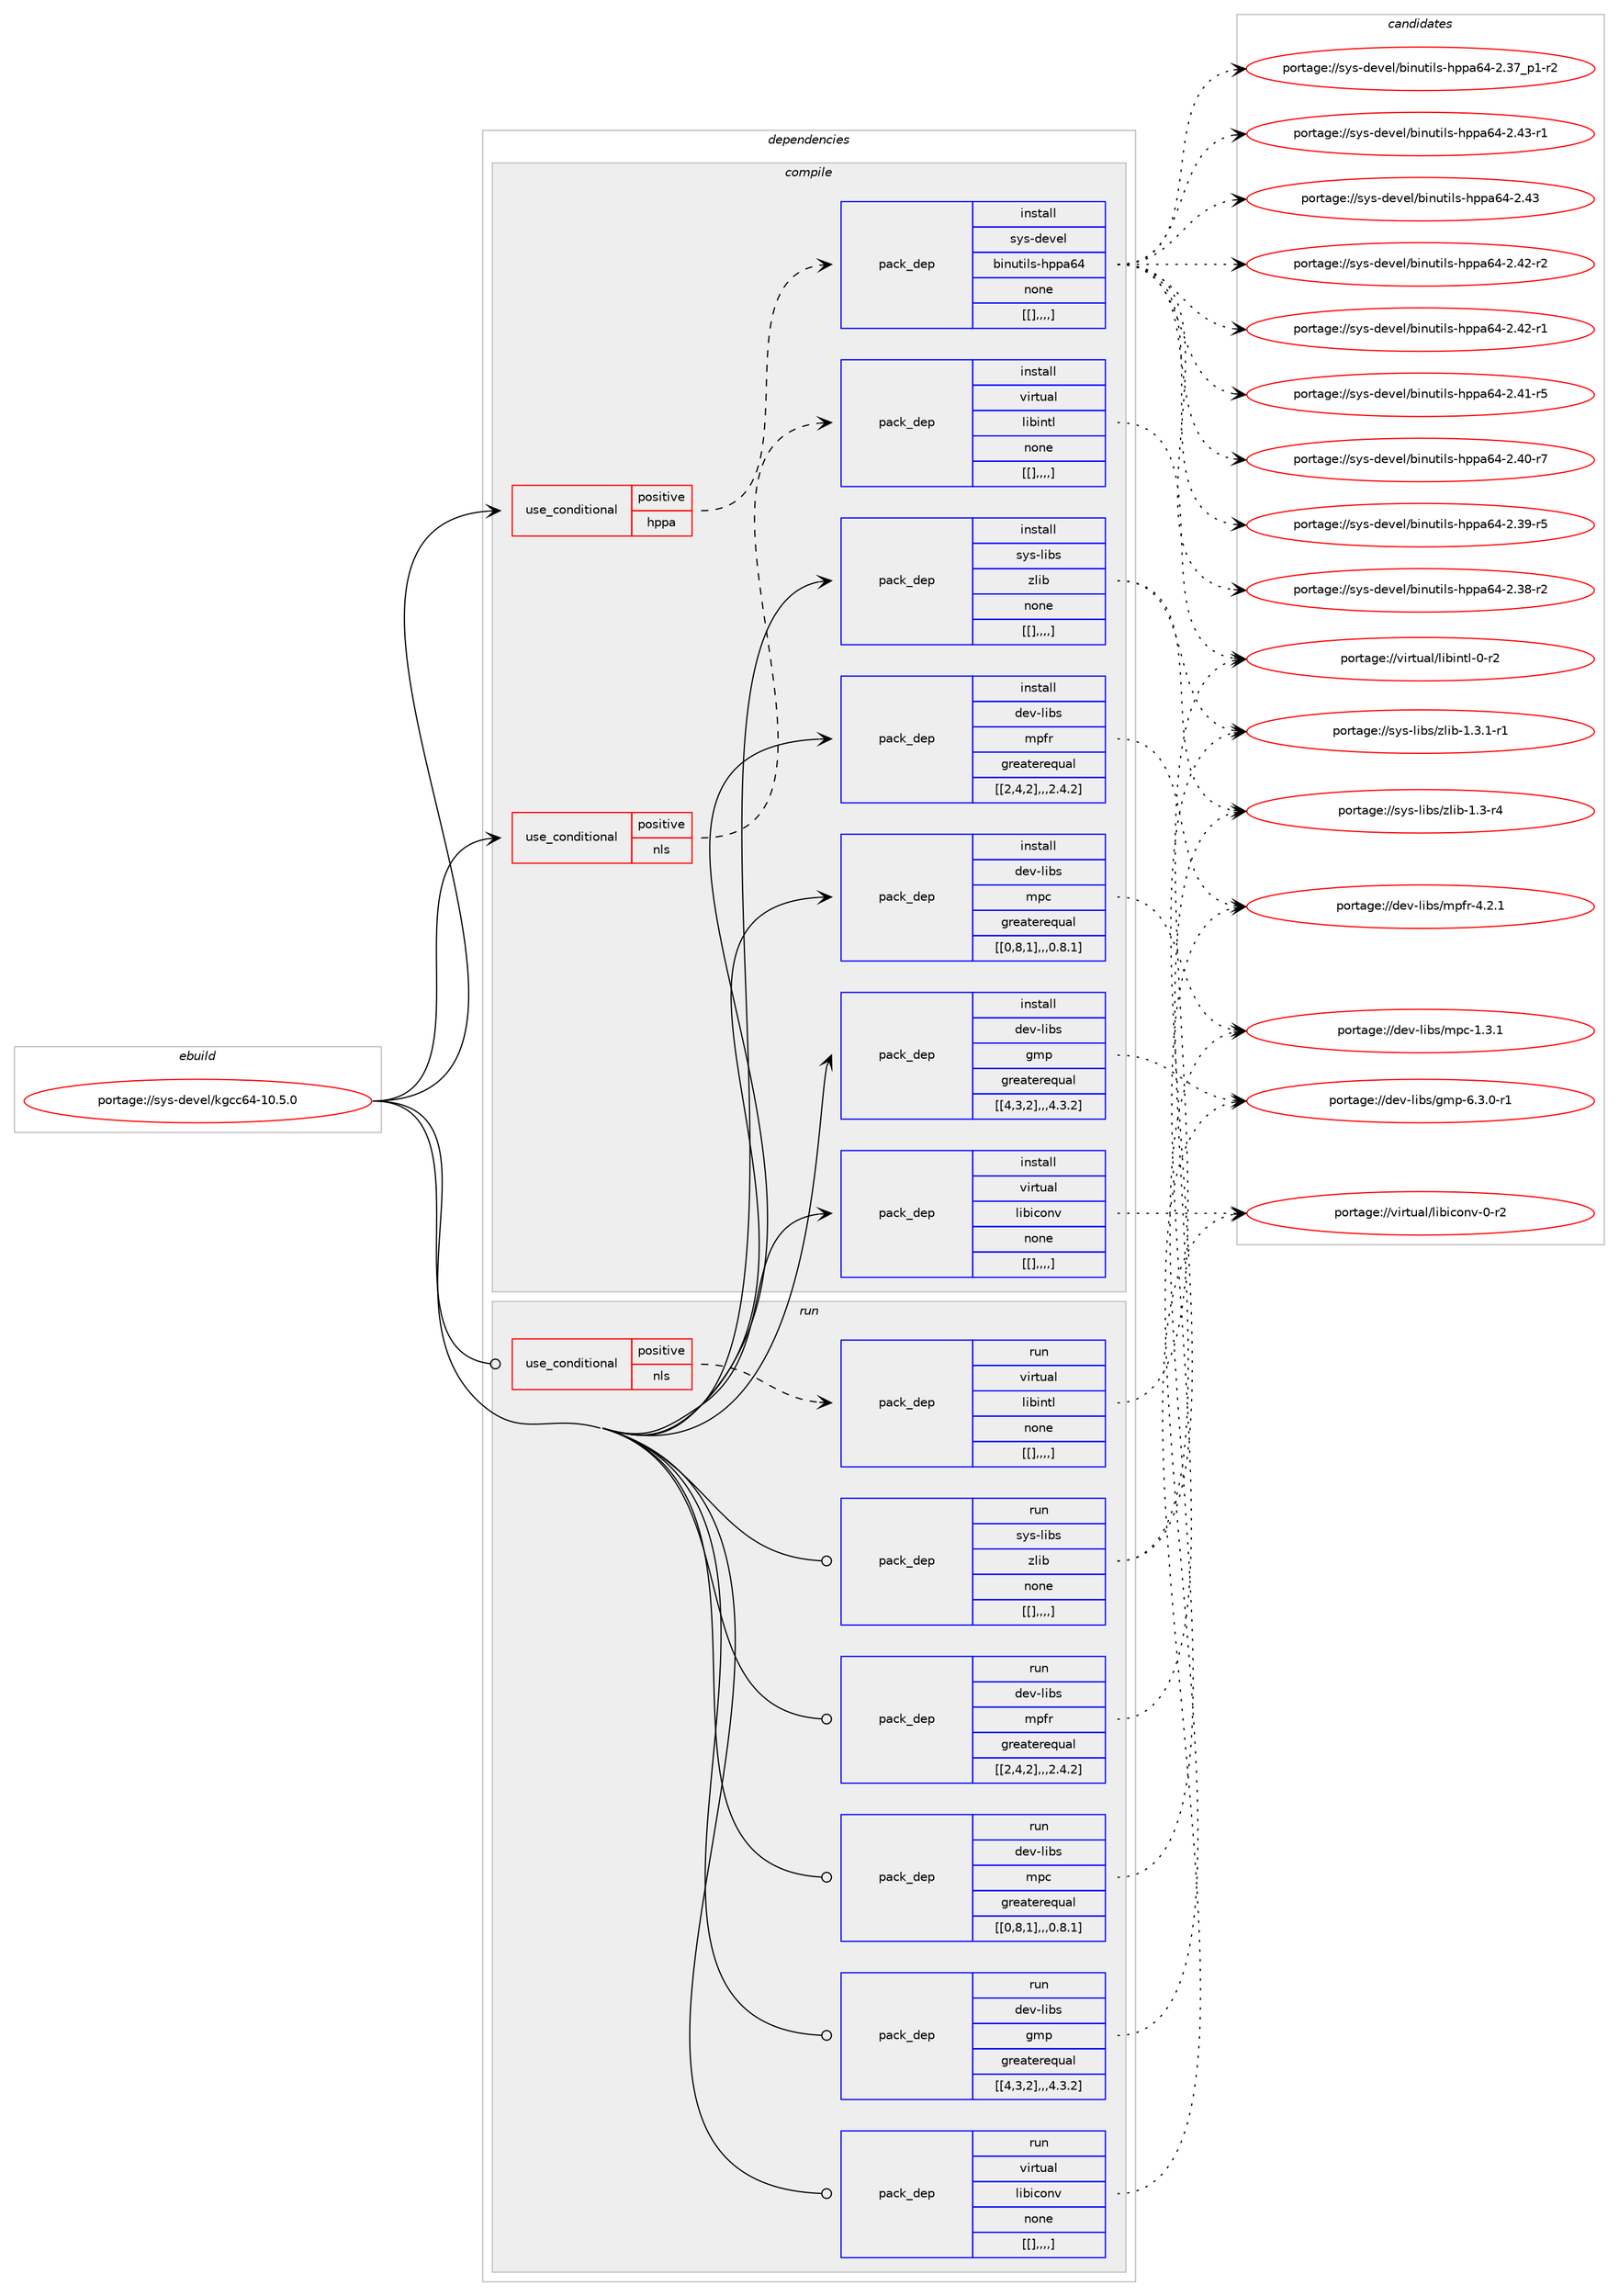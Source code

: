 digraph prolog {

# *************
# Graph options
# *************

newrank=true;
concentrate=true;
compound=true;
graph [rankdir=LR,fontname=Helvetica,fontsize=10,ranksep=1.5];#, ranksep=2.5, nodesep=0.2];
edge  [arrowhead=vee];
node  [fontname=Helvetica,fontsize=10];

# **********
# The ebuild
# **********

subgraph cluster_leftcol {
color=gray;
label=<<i>ebuild</i>>;
id [label="portage://sys-devel/kgcc64-10.5.0", color=red, width=4, href="../sys-devel/kgcc64-10.5.0.svg"];
}

# ****************
# The dependencies
# ****************

subgraph cluster_midcol {
color=gray;
label=<<i>dependencies</i>>;
subgraph cluster_compile {
fillcolor="#eeeeee";
style=filled;
label=<<i>compile</i>>;
subgraph cond120129 {
dependency452212 [label=<<TABLE BORDER="0" CELLBORDER="1" CELLSPACING="0" CELLPADDING="4"><TR><TD ROWSPAN="3" CELLPADDING="10">use_conditional</TD></TR><TR><TD>positive</TD></TR><TR><TD>hppa</TD></TR></TABLE>>, shape=none, color=red];
subgraph pack328998 {
dependency452213 [label=<<TABLE BORDER="0" CELLBORDER="1" CELLSPACING="0" CELLPADDING="4" WIDTH="220"><TR><TD ROWSPAN="6" CELLPADDING="30">pack_dep</TD></TR><TR><TD WIDTH="110">install</TD></TR><TR><TD>sys-devel</TD></TR><TR><TD>binutils-hppa64</TD></TR><TR><TD>none</TD></TR><TR><TD>[[],,,,]</TD></TR></TABLE>>, shape=none, color=blue];
}
dependency452212:e -> dependency452213:w [weight=20,style="dashed",arrowhead="vee"];
}
id:e -> dependency452212:w [weight=20,style="solid",arrowhead="vee"];
subgraph cond120130 {
dependency452214 [label=<<TABLE BORDER="0" CELLBORDER="1" CELLSPACING="0" CELLPADDING="4"><TR><TD ROWSPAN="3" CELLPADDING="10">use_conditional</TD></TR><TR><TD>positive</TD></TR><TR><TD>nls</TD></TR></TABLE>>, shape=none, color=red];
subgraph pack328999 {
dependency452215 [label=<<TABLE BORDER="0" CELLBORDER="1" CELLSPACING="0" CELLPADDING="4" WIDTH="220"><TR><TD ROWSPAN="6" CELLPADDING="30">pack_dep</TD></TR><TR><TD WIDTH="110">install</TD></TR><TR><TD>virtual</TD></TR><TR><TD>libintl</TD></TR><TR><TD>none</TD></TR><TR><TD>[[],,,,]</TD></TR></TABLE>>, shape=none, color=blue];
}
dependency452214:e -> dependency452215:w [weight=20,style="dashed",arrowhead="vee"];
}
id:e -> dependency452214:w [weight=20,style="solid",arrowhead="vee"];
subgraph pack329000 {
dependency452216 [label=<<TABLE BORDER="0" CELLBORDER="1" CELLSPACING="0" CELLPADDING="4" WIDTH="220"><TR><TD ROWSPAN="6" CELLPADDING="30">pack_dep</TD></TR><TR><TD WIDTH="110">install</TD></TR><TR><TD>dev-libs</TD></TR><TR><TD>gmp</TD></TR><TR><TD>greaterequal</TD></TR><TR><TD>[[4,3,2],,,4.3.2]</TD></TR></TABLE>>, shape=none, color=blue];
}
id:e -> dependency452216:w [weight=20,style="solid",arrowhead="vee"];
subgraph pack329001 {
dependency452217 [label=<<TABLE BORDER="0" CELLBORDER="1" CELLSPACING="0" CELLPADDING="4" WIDTH="220"><TR><TD ROWSPAN="6" CELLPADDING="30">pack_dep</TD></TR><TR><TD WIDTH="110">install</TD></TR><TR><TD>dev-libs</TD></TR><TR><TD>mpc</TD></TR><TR><TD>greaterequal</TD></TR><TR><TD>[[0,8,1],,,0.8.1]</TD></TR></TABLE>>, shape=none, color=blue];
}
id:e -> dependency452217:w [weight=20,style="solid",arrowhead="vee"];
subgraph pack329002 {
dependency452218 [label=<<TABLE BORDER="0" CELLBORDER="1" CELLSPACING="0" CELLPADDING="4" WIDTH="220"><TR><TD ROWSPAN="6" CELLPADDING="30">pack_dep</TD></TR><TR><TD WIDTH="110">install</TD></TR><TR><TD>dev-libs</TD></TR><TR><TD>mpfr</TD></TR><TR><TD>greaterequal</TD></TR><TR><TD>[[2,4,2],,,2.4.2]</TD></TR></TABLE>>, shape=none, color=blue];
}
id:e -> dependency452218:w [weight=20,style="solid",arrowhead="vee"];
subgraph pack329003 {
dependency452219 [label=<<TABLE BORDER="0" CELLBORDER="1" CELLSPACING="0" CELLPADDING="4" WIDTH="220"><TR><TD ROWSPAN="6" CELLPADDING="30">pack_dep</TD></TR><TR><TD WIDTH="110">install</TD></TR><TR><TD>sys-libs</TD></TR><TR><TD>zlib</TD></TR><TR><TD>none</TD></TR><TR><TD>[[],,,,]</TD></TR></TABLE>>, shape=none, color=blue];
}
id:e -> dependency452219:w [weight=20,style="solid",arrowhead="vee"];
subgraph pack329004 {
dependency452220 [label=<<TABLE BORDER="0" CELLBORDER="1" CELLSPACING="0" CELLPADDING="4" WIDTH="220"><TR><TD ROWSPAN="6" CELLPADDING="30">pack_dep</TD></TR><TR><TD WIDTH="110">install</TD></TR><TR><TD>virtual</TD></TR><TR><TD>libiconv</TD></TR><TR><TD>none</TD></TR><TR><TD>[[],,,,]</TD></TR></TABLE>>, shape=none, color=blue];
}
id:e -> dependency452220:w [weight=20,style="solid",arrowhead="vee"];
}
subgraph cluster_compileandrun {
fillcolor="#eeeeee";
style=filled;
label=<<i>compile and run</i>>;
}
subgraph cluster_run {
fillcolor="#eeeeee";
style=filled;
label=<<i>run</i>>;
subgraph cond120131 {
dependency452221 [label=<<TABLE BORDER="0" CELLBORDER="1" CELLSPACING="0" CELLPADDING="4"><TR><TD ROWSPAN="3" CELLPADDING="10">use_conditional</TD></TR><TR><TD>positive</TD></TR><TR><TD>nls</TD></TR></TABLE>>, shape=none, color=red];
subgraph pack329005 {
dependency452222 [label=<<TABLE BORDER="0" CELLBORDER="1" CELLSPACING="0" CELLPADDING="4" WIDTH="220"><TR><TD ROWSPAN="6" CELLPADDING="30">pack_dep</TD></TR><TR><TD WIDTH="110">run</TD></TR><TR><TD>virtual</TD></TR><TR><TD>libintl</TD></TR><TR><TD>none</TD></TR><TR><TD>[[],,,,]</TD></TR></TABLE>>, shape=none, color=blue];
}
dependency452221:e -> dependency452222:w [weight=20,style="dashed",arrowhead="vee"];
}
id:e -> dependency452221:w [weight=20,style="solid",arrowhead="odot"];
subgraph pack329006 {
dependency452223 [label=<<TABLE BORDER="0" CELLBORDER="1" CELLSPACING="0" CELLPADDING="4" WIDTH="220"><TR><TD ROWSPAN="6" CELLPADDING="30">pack_dep</TD></TR><TR><TD WIDTH="110">run</TD></TR><TR><TD>dev-libs</TD></TR><TR><TD>gmp</TD></TR><TR><TD>greaterequal</TD></TR><TR><TD>[[4,3,2],,,4.3.2]</TD></TR></TABLE>>, shape=none, color=blue];
}
id:e -> dependency452223:w [weight=20,style="solid",arrowhead="odot"];
subgraph pack329007 {
dependency452224 [label=<<TABLE BORDER="0" CELLBORDER="1" CELLSPACING="0" CELLPADDING="4" WIDTH="220"><TR><TD ROWSPAN="6" CELLPADDING="30">pack_dep</TD></TR><TR><TD WIDTH="110">run</TD></TR><TR><TD>dev-libs</TD></TR><TR><TD>mpc</TD></TR><TR><TD>greaterequal</TD></TR><TR><TD>[[0,8,1],,,0.8.1]</TD></TR></TABLE>>, shape=none, color=blue];
}
id:e -> dependency452224:w [weight=20,style="solid",arrowhead="odot"];
subgraph pack329008 {
dependency452225 [label=<<TABLE BORDER="0" CELLBORDER="1" CELLSPACING="0" CELLPADDING="4" WIDTH="220"><TR><TD ROWSPAN="6" CELLPADDING="30">pack_dep</TD></TR><TR><TD WIDTH="110">run</TD></TR><TR><TD>dev-libs</TD></TR><TR><TD>mpfr</TD></TR><TR><TD>greaterequal</TD></TR><TR><TD>[[2,4,2],,,2.4.2]</TD></TR></TABLE>>, shape=none, color=blue];
}
id:e -> dependency452225:w [weight=20,style="solid",arrowhead="odot"];
subgraph pack329009 {
dependency452226 [label=<<TABLE BORDER="0" CELLBORDER="1" CELLSPACING="0" CELLPADDING="4" WIDTH="220"><TR><TD ROWSPAN="6" CELLPADDING="30">pack_dep</TD></TR><TR><TD WIDTH="110">run</TD></TR><TR><TD>sys-libs</TD></TR><TR><TD>zlib</TD></TR><TR><TD>none</TD></TR><TR><TD>[[],,,,]</TD></TR></TABLE>>, shape=none, color=blue];
}
id:e -> dependency452226:w [weight=20,style="solid",arrowhead="odot"];
subgraph pack329010 {
dependency452227 [label=<<TABLE BORDER="0" CELLBORDER="1" CELLSPACING="0" CELLPADDING="4" WIDTH="220"><TR><TD ROWSPAN="6" CELLPADDING="30">pack_dep</TD></TR><TR><TD WIDTH="110">run</TD></TR><TR><TD>virtual</TD></TR><TR><TD>libiconv</TD></TR><TR><TD>none</TD></TR><TR><TD>[[],,,,]</TD></TR></TABLE>>, shape=none, color=blue];
}
id:e -> dependency452227:w [weight=20,style="solid",arrowhead="odot"];
}
}

# **************
# The candidates
# **************

subgraph cluster_choices {
rank=same;
color=gray;
label=<<i>candidates</i>>;

subgraph choice328998 {
color=black;
nodesep=1;
choice1151211154510010111810110847981051101171161051081154510411211297545245504652514511449 [label="portage://sys-devel/binutils-hppa64-2.43-r1", color=red, width=4,href="../sys-devel/binutils-hppa64-2.43-r1.svg"];
choice115121115451001011181011084798105110117116105108115451041121129754524550465251 [label="portage://sys-devel/binutils-hppa64-2.43", color=red, width=4,href="../sys-devel/binutils-hppa64-2.43.svg"];
choice1151211154510010111810110847981051101171161051081154510411211297545245504652504511450 [label="portage://sys-devel/binutils-hppa64-2.42-r2", color=red, width=4,href="../sys-devel/binutils-hppa64-2.42-r2.svg"];
choice1151211154510010111810110847981051101171161051081154510411211297545245504652504511449 [label="portage://sys-devel/binutils-hppa64-2.42-r1", color=red, width=4,href="../sys-devel/binutils-hppa64-2.42-r1.svg"];
choice1151211154510010111810110847981051101171161051081154510411211297545245504652494511453 [label="portage://sys-devel/binutils-hppa64-2.41-r5", color=red, width=4,href="../sys-devel/binutils-hppa64-2.41-r5.svg"];
choice1151211154510010111810110847981051101171161051081154510411211297545245504652484511455 [label="portage://sys-devel/binutils-hppa64-2.40-r7", color=red, width=4,href="../sys-devel/binutils-hppa64-2.40-r7.svg"];
choice1151211154510010111810110847981051101171161051081154510411211297545245504651574511453 [label="portage://sys-devel/binutils-hppa64-2.39-r5", color=red, width=4,href="../sys-devel/binutils-hppa64-2.39-r5.svg"];
choice1151211154510010111810110847981051101171161051081154510411211297545245504651564511450 [label="portage://sys-devel/binutils-hppa64-2.38-r2", color=red, width=4,href="../sys-devel/binutils-hppa64-2.38-r2.svg"];
choice11512111545100101118101108479810511011711610510811545104112112975452455046515595112494511450 [label="portage://sys-devel/binutils-hppa64-2.37_p1-r2", color=red, width=4,href="../sys-devel/binutils-hppa64-2.37_p1-r2.svg"];
dependency452213:e -> choice1151211154510010111810110847981051101171161051081154510411211297545245504652514511449:w [style=dotted,weight="100"];
dependency452213:e -> choice115121115451001011181011084798105110117116105108115451041121129754524550465251:w [style=dotted,weight="100"];
dependency452213:e -> choice1151211154510010111810110847981051101171161051081154510411211297545245504652504511450:w [style=dotted,weight="100"];
dependency452213:e -> choice1151211154510010111810110847981051101171161051081154510411211297545245504652504511449:w [style=dotted,weight="100"];
dependency452213:e -> choice1151211154510010111810110847981051101171161051081154510411211297545245504652494511453:w [style=dotted,weight="100"];
dependency452213:e -> choice1151211154510010111810110847981051101171161051081154510411211297545245504652484511455:w [style=dotted,weight="100"];
dependency452213:e -> choice1151211154510010111810110847981051101171161051081154510411211297545245504651574511453:w [style=dotted,weight="100"];
dependency452213:e -> choice1151211154510010111810110847981051101171161051081154510411211297545245504651564511450:w [style=dotted,weight="100"];
dependency452213:e -> choice11512111545100101118101108479810511011711610510811545104112112975452455046515595112494511450:w [style=dotted,weight="100"];
}
subgraph choice328999 {
color=black;
nodesep=1;
choice11810511411611797108471081059810511011610845484511450 [label="portage://virtual/libintl-0-r2", color=red, width=4,href="../virtual/libintl-0-r2.svg"];
dependency452215:e -> choice11810511411611797108471081059810511011610845484511450:w [style=dotted,weight="100"];
}
subgraph choice329000 {
color=black;
nodesep=1;
choice1001011184510810598115471031091124554465146484511449 [label="portage://dev-libs/gmp-6.3.0-r1", color=red, width=4,href="../dev-libs/gmp-6.3.0-r1.svg"];
dependency452216:e -> choice1001011184510810598115471031091124554465146484511449:w [style=dotted,weight="100"];
}
subgraph choice329001 {
color=black;
nodesep=1;
choice10010111845108105981154710911299454946514649 [label="portage://dev-libs/mpc-1.3.1", color=red, width=4,href="../dev-libs/mpc-1.3.1.svg"];
dependency452217:e -> choice10010111845108105981154710911299454946514649:w [style=dotted,weight="100"];
}
subgraph choice329002 {
color=black;
nodesep=1;
choice100101118451081059811547109112102114455246504649 [label="portage://dev-libs/mpfr-4.2.1", color=red, width=4,href="../dev-libs/mpfr-4.2.1.svg"];
dependency452218:e -> choice100101118451081059811547109112102114455246504649:w [style=dotted,weight="100"];
}
subgraph choice329003 {
color=black;
nodesep=1;
choice115121115451081059811547122108105984549465146494511449 [label="portage://sys-libs/zlib-1.3.1-r1", color=red, width=4,href="../sys-libs/zlib-1.3.1-r1.svg"];
choice11512111545108105981154712210810598454946514511452 [label="portage://sys-libs/zlib-1.3-r4", color=red, width=4,href="../sys-libs/zlib-1.3-r4.svg"];
dependency452219:e -> choice115121115451081059811547122108105984549465146494511449:w [style=dotted,weight="100"];
dependency452219:e -> choice11512111545108105981154712210810598454946514511452:w [style=dotted,weight="100"];
}
subgraph choice329004 {
color=black;
nodesep=1;
choice1181051141161179710847108105981059911111011845484511450 [label="portage://virtual/libiconv-0-r2", color=red, width=4,href="../virtual/libiconv-0-r2.svg"];
dependency452220:e -> choice1181051141161179710847108105981059911111011845484511450:w [style=dotted,weight="100"];
}
subgraph choice329005 {
color=black;
nodesep=1;
choice11810511411611797108471081059810511011610845484511450 [label="portage://virtual/libintl-0-r2", color=red, width=4,href="../virtual/libintl-0-r2.svg"];
dependency452222:e -> choice11810511411611797108471081059810511011610845484511450:w [style=dotted,weight="100"];
}
subgraph choice329006 {
color=black;
nodesep=1;
choice1001011184510810598115471031091124554465146484511449 [label="portage://dev-libs/gmp-6.3.0-r1", color=red, width=4,href="../dev-libs/gmp-6.3.0-r1.svg"];
dependency452223:e -> choice1001011184510810598115471031091124554465146484511449:w [style=dotted,weight="100"];
}
subgraph choice329007 {
color=black;
nodesep=1;
choice10010111845108105981154710911299454946514649 [label="portage://dev-libs/mpc-1.3.1", color=red, width=4,href="../dev-libs/mpc-1.3.1.svg"];
dependency452224:e -> choice10010111845108105981154710911299454946514649:w [style=dotted,weight="100"];
}
subgraph choice329008 {
color=black;
nodesep=1;
choice100101118451081059811547109112102114455246504649 [label="portage://dev-libs/mpfr-4.2.1", color=red, width=4,href="../dev-libs/mpfr-4.2.1.svg"];
dependency452225:e -> choice100101118451081059811547109112102114455246504649:w [style=dotted,weight="100"];
}
subgraph choice329009 {
color=black;
nodesep=1;
choice115121115451081059811547122108105984549465146494511449 [label="portage://sys-libs/zlib-1.3.1-r1", color=red, width=4,href="../sys-libs/zlib-1.3.1-r1.svg"];
choice11512111545108105981154712210810598454946514511452 [label="portage://sys-libs/zlib-1.3-r4", color=red, width=4,href="../sys-libs/zlib-1.3-r4.svg"];
dependency452226:e -> choice115121115451081059811547122108105984549465146494511449:w [style=dotted,weight="100"];
dependency452226:e -> choice11512111545108105981154712210810598454946514511452:w [style=dotted,weight="100"];
}
subgraph choice329010 {
color=black;
nodesep=1;
choice1181051141161179710847108105981059911111011845484511450 [label="portage://virtual/libiconv-0-r2", color=red, width=4,href="../virtual/libiconv-0-r2.svg"];
dependency452227:e -> choice1181051141161179710847108105981059911111011845484511450:w [style=dotted,weight="100"];
}
}

}
